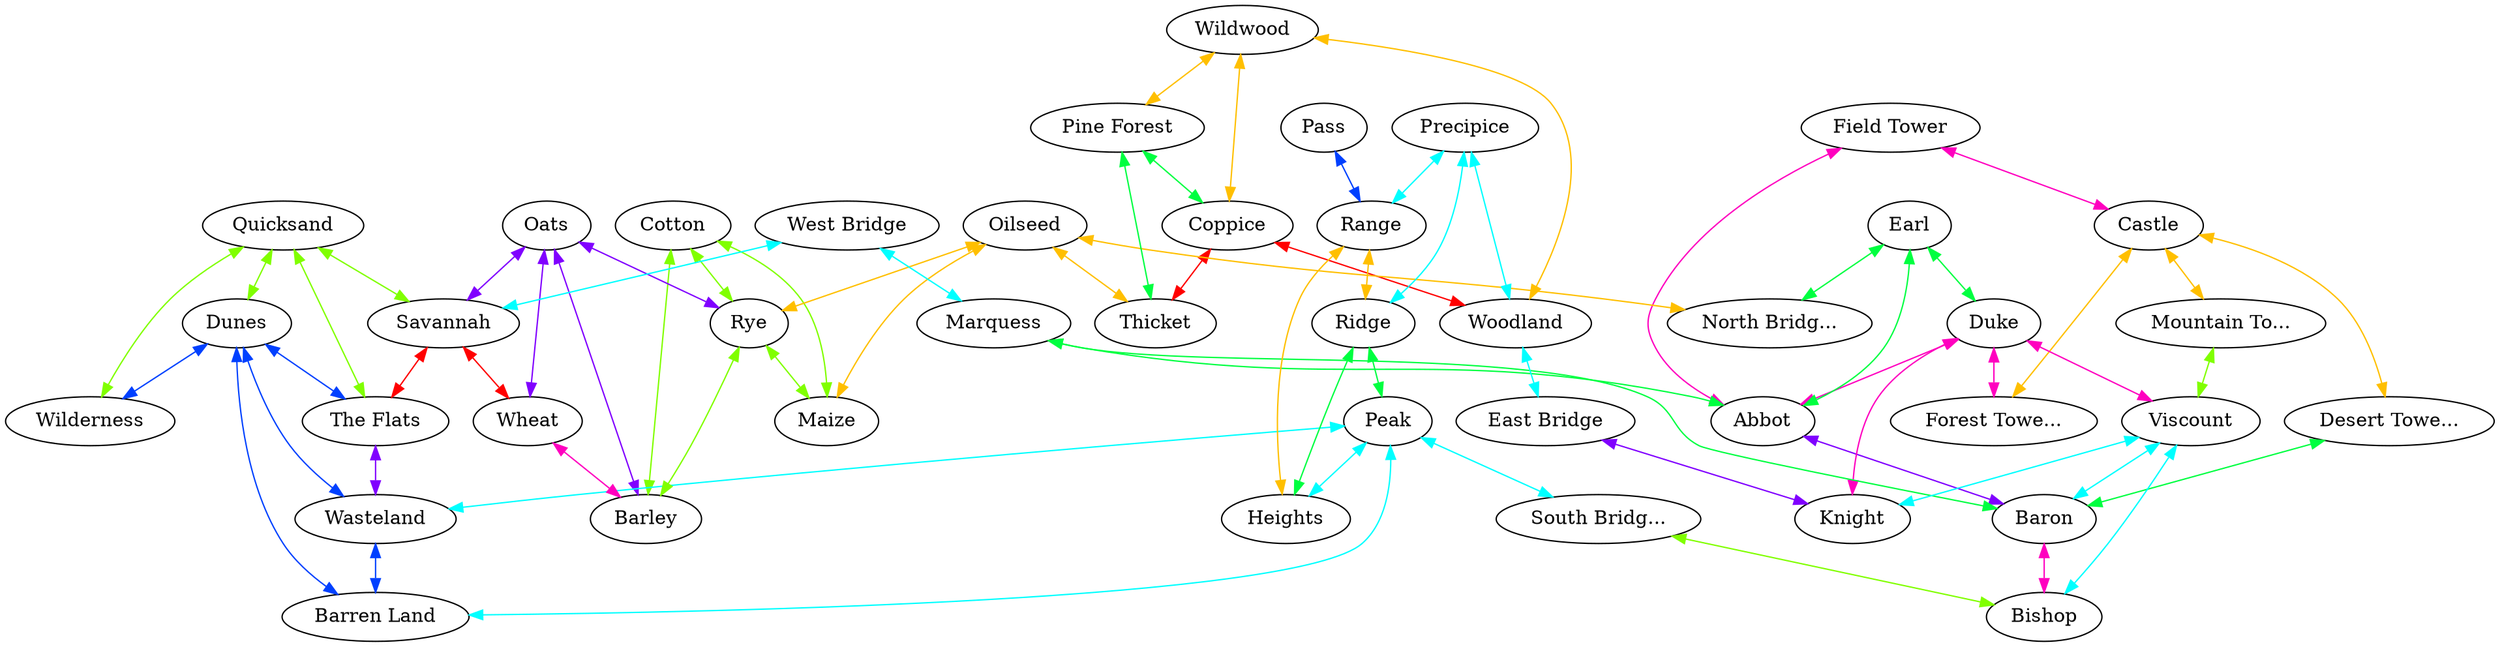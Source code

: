 graph x {
"Abbot" [pos="2.88888888888889,-3.26388888888889",label="Abbot"]
"Barley" [pos="0.986111111111111,-1.98611111111111",label="Barley"]
"Baron" [pos="3.18055555555556,-4.88888888888889",label="Baron"]
"Barren Land" [pos="3.19444444444444,-6.58333333333333",label="Barren Land"]
"Bishop" [pos="4.40277777777778,-4.875",label="Bishop"]
"Castle" [pos="3.77777777777778,-3.29166666666667",label="Castle"]
"Coppice" [pos="5.70833333333333,-2.68055555555556",label="Coppice"]
"Cotton" [pos="1.63888888888889,-1.18055555555556",label="Cotton"]
"Desert Tower" [pos="3.31944444444444,-4.06944444444444",label="Desert Towe..."]
"Duke" [pos="4.11111111111111,-2.31944444444444",label="Duke"]
"Dunes" [pos="2.13888888888889,-6.61111111111111",label="Dunes"]
"Earl" [pos="3.52777777777778,-2.36111111111111",label="Earl"]
"East Bridge" [pos="5.52777777777778,-3.47222222222222",label="East Bridge"]
"Field Tower" [pos="3.23611111111111,-2.84722222222222",label="Field Tower"]
"Forest Tower" [pos="4.31944444444444,-2.84722222222222",label="Forest Towe..."]
"Heights" [pos="5.75,-6.13888888888889",label="Heights"]
"Knight" [pos="5,-3.31944444444444",label="Knight"]
"Maize" [pos="2.38888888888889,-1.13888888888889",label="Maize"]
"Marquess" [pos="2.51388888888889,-3.68055555555556",label="Marquess"]
"Mountain Tower" [pos="4.23611111111111,-4.06944444444444",label="Mountain To..."]
"North Bridge" [pos="3.61111111111111,-1.98611111111111",label="North Bridg..."]
"Oats" [pos="1.77777777777778,-2.73611111111111",label="Oats"]
"Oilseed" [pos="3.38888888888889,-1.08333333333333",label="Oilseed"]
"Pass" [pos="8.18055555555556,-6.61111111111111",label="Pass"]
"Peak" [pos="4.38888888888889,-6.04166666666667",label="Peak"]
"Pine Forest" [pos="5.70833333333333,-1.34722222222222",label="Pine Forest"]
"Precipice" [pos="6.52777777777778,-4.625",label="Precipice"]
"Quicksand" [pos="0.888888888888889,-5.19444444444444",label="Quicksand"]
"Range" [pos="6.66666666666667,-5.91666666666667",label="Range"]
"Ridge" [pos="5.66666666666667,-5.43055555555556",label="Ridge"]
"Rye" [pos="2.43055555555556,-1.88888888888889",label="Rye"]
"Savannah" [pos="0.833333333333333,-4.125",label="Savannah"]
"South Bridge" [pos="3.95833333333333,-5.125",label="South Bridg..."]
"The Flats" [pos="2.18055555555556,-5.13888888888889",label="The Flats"]
"Thicket" [pos="4.625,-1.25",label="Thicket"]
"Viscount" [pos="4.875,-3.91666666666667",label="Viscount"]
"Wasteland" [pos="3.31944444444444,-5.69444444444444",label="Wasteland"]
"West Bridge" [pos="2,-3.81944444444444",label="West Bridge"]
"Wheat" [pos="0.819444444444444,-3.09722222222222",label="Wheat"]
"Wilderness" [pos="1.05555555555556,-6.40277777777778",label="Wilderness"]
"Wildwood" [pos="6.68055555555556,-1.31944444444444",label="Wildwood"]
"Woodland" [pos="6.52777777777778,-2.69444444444444",label="Woodland"]
"Wildwood" -- "Coppice" [dir="both",color="0.125,1,1"]
"Wildwood" -- "Woodland" [dir="both",color="0.125,1,1"]
"Wildwood" -- "Pine Forest" [dir="both",color="0.125,1,1"]
"Quicksand" -- "The Flats" [dir="both",color="0.25,1,1"]
"Quicksand" -- "Savannah" [dir="both",color="0.25,1,1"]
"Quicksand" -- "Wilderness" [dir="both",color="0.25,1,1"]
"Quicksand" -- "Dunes" [dir="both",color="0.25,1,1"]
"Earl" -- "Abbot" [dir="both",color="0.375,1,1"]
"Earl" -- "North Bridge" [dir="both",color="0.375,1,1"]
"Earl" -- "Duke" [dir="both",color="0.375,1,1"]
"West Bridge" -- "Savannah" [dir="both",color="0.5,1,1"]
"West Bridge" -- "Marquess" [dir="both",color="0.5,1,1"]
"Pass" -- "Range" [dir="both",color="0.625,1,1"]
"Oats" -- "Wheat" [dir="both",color="0.75,1,1"]
"Oats" -- "Barley" [dir="both",color="0.75,1,1"]
"Oats" -- "Savannah" [dir="both",color="0.75,1,1"]
"Oats" -- "Rye" [dir="both",color="0.75,1,1"]
"Duke" -- "Abbot" [dir="both",color="0.875,1,1"]
"Duke" -- "Forest Tower" [dir="both",color="0.875,1,1"]
"Duke" -- "Viscount" [dir="both",color="0.875,1,1"]
"Duke" -- "Knight" [dir="both",color="0.875,1,1"]
"Savannah" -- "Wheat" [dir="both",color="1,1,1"]
"Savannah" -- "The Flats" [dir="both",color="1,1,1"]
"Oilseed" -- "Maize" [dir="both",color="0.125,1,1"]
"Oilseed" -- "North Bridge" [dir="both",color="0.125,1,1"]
"Oilseed" -- "Thicket" [dir="both",color="0.125,1,1"]
"Oilseed" -- "Rye" [dir="both",color="0.125,1,1"]
"Cotton" -- "Maize" [dir="both",color="0.25,1,1"]
"Cotton" -- "Barley" [dir="both",color="0.25,1,1"]
"Cotton" -- "Rye" [dir="both",color="0.25,1,1"]
"Pine Forest" -- "Coppice" [dir="both",color="0.375,1,1"]
"Pine Forest" -- "Thicket" [dir="both",color="0.375,1,1"]
"Precipice" -- "Range" [dir="both",color="0.5,1,1"]
"Precipice" -- "Ridge" [dir="both",color="0.5,1,1"]
"Precipice" -- "Woodland" [dir="both",color="0.5,1,1"]
"Dunes" -- "The Flats" [dir="both",color="0.625,1,1"]
"Dunes" -- "Wasteland" [dir="both",color="0.625,1,1"]
"Dunes" -- "Wilderness" [dir="both",color="0.625,1,1"]
"Dunes" -- "Barren Land" [dir="both",color="0.625,1,1"]
"The Flats" -- "Wasteland" [dir="both",color="0.75,1,1"]
"Field Tower" -- "Abbot" [dir="both",color="0.875,1,1"]
"Field Tower" -- "Castle" [dir="both",color="0.875,1,1"]
"Range" -- "Ridge" [dir="both",color="0.125,1,1"]
"Range" -- "Heights" [dir="both",color="0.125,1,1"]
"Rye" -- "Maize" [dir="both",color="0.25,1,1"]
"Rye" -- "Barley" [dir="both",color="0.25,1,1"]
"Ridge" -- "Peak" [dir="both",color="0.375,1,1"]
"Ridge" -- "Heights" [dir="both",color="0.375,1,1"]
"Peak" -- "Wasteland" [dir="both",color="0.5,1,1"]
"Peak" -- "South Bridge" [dir="both",color="0.5,1,1"]
"Peak" -- "Heights" [dir="both",color="0.5,1,1"]
"Peak" -- "Barren Land" [dir="both",color="0.5,1,1"]
"Wasteland" -- "Barren Land" [dir="both",color="0.625,1,1"]
"Coppice" -- "Thicket" [dir="both",color="1,1,1"]
"Coppice" -- "Woodland" [dir="both",color="1,1,1"]
"Castle" -- "Mountain Tower" [dir="both",color="0.125,1,1"]
"Castle" -- "Forest Tower" [dir="both",color="0.125,1,1"]
"Castle" -- "Desert Tower" [dir="both",color="0.125,1,1"]
"South Bridge" -- "Bishop" [dir="both",color="0.25,1,1"]
"Desert Tower" -- "Baron" [dir="both",color="0.375,1,1"]
"Woodland" -- "East Bridge" [dir="both",color="0.5,1,1"]
"East Bridge" -- "Knight" [dir="both",color="0.75,1,1"]
"Wheat" -- "Barley" [dir="both",color="0.875,1,1"]
"Mountain Tower" -- "Viscount" [dir="both",color="0.25,1,1"]
"Marquess" -- "Abbot" [dir="both",color="0.375,1,1"]
"Marquess" -- "Baron" [dir="both",color="0.375,1,1"]
"Viscount" -- "Baron" [dir="both",color="0.5,1,1"]
"Viscount" -- "Knight" [dir="both",color="0.5,1,1"]
"Viscount" -- "Bishop" [dir="both",color="0.5,1,1"]
"Abbot" -- "Baron" [dir="both",color="0.75,1,1"]
"Baron" -- "Bishop" [dir="both",color="0.875,1,1"]
}
